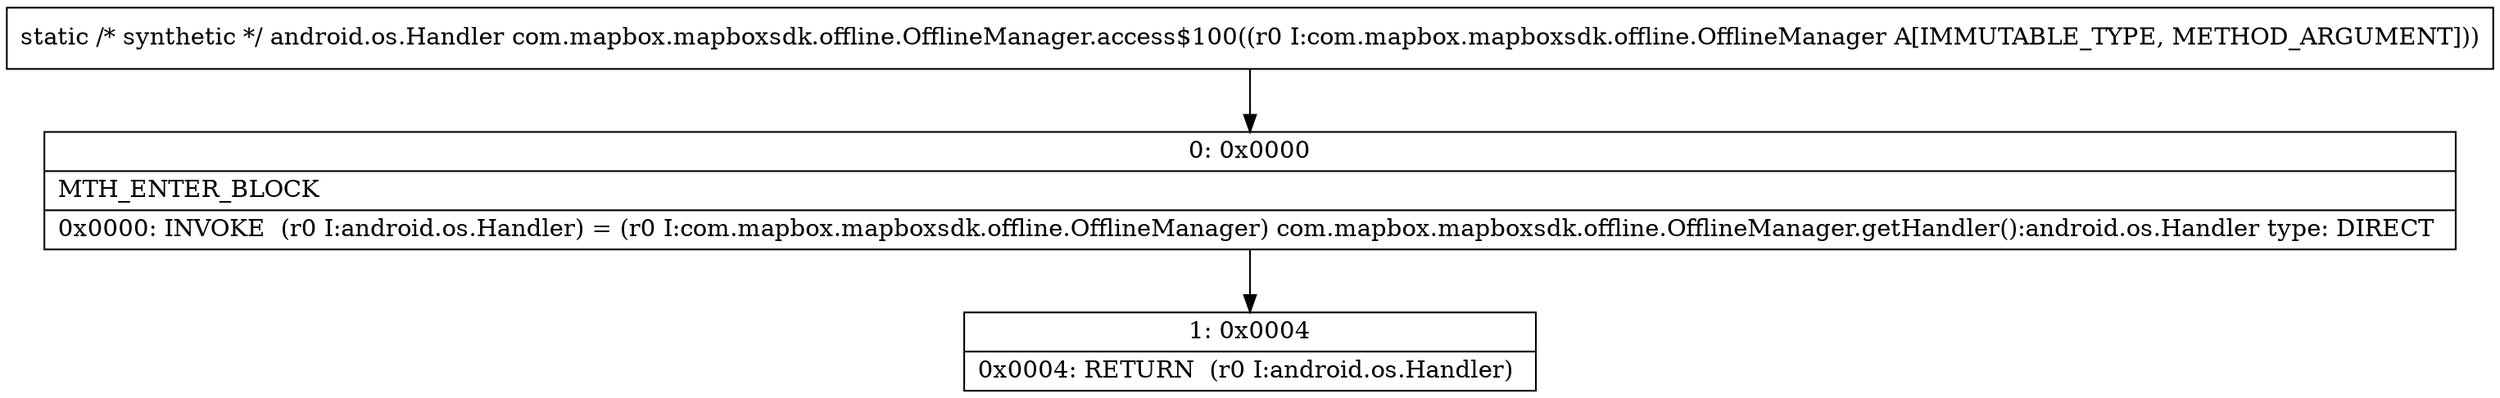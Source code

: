 digraph "CFG forcom.mapbox.mapboxsdk.offline.OfflineManager.access$100(Lcom\/mapbox\/mapboxsdk\/offline\/OfflineManager;)Landroid\/os\/Handler;" {
Node_0 [shape=record,label="{0\:\ 0x0000|MTH_ENTER_BLOCK\l|0x0000: INVOKE  (r0 I:android.os.Handler) = (r0 I:com.mapbox.mapboxsdk.offline.OfflineManager) com.mapbox.mapboxsdk.offline.OfflineManager.getHandler():android.os.Handler type: DIRECT \l}"];
Node_1 [shape=record,label="{1\:\ 0x0004|0x0004: RETURN  (r0 I:android.os.Handler) \l}"];
MethodNode[shape=record,label="{static \/* synthetic *\/ android.os.Handler com.mapbox.mapboxsdk.offline.OfflineManager.access$100((r0 I:com.mapbox.mapboxsdk.offline.OfflineManager A[IMMUTABLE_TYPE, METHOD_ARGUMENT])) }"];
MethodNode -> Node_0;
Node_0 -> Node_1;
}

